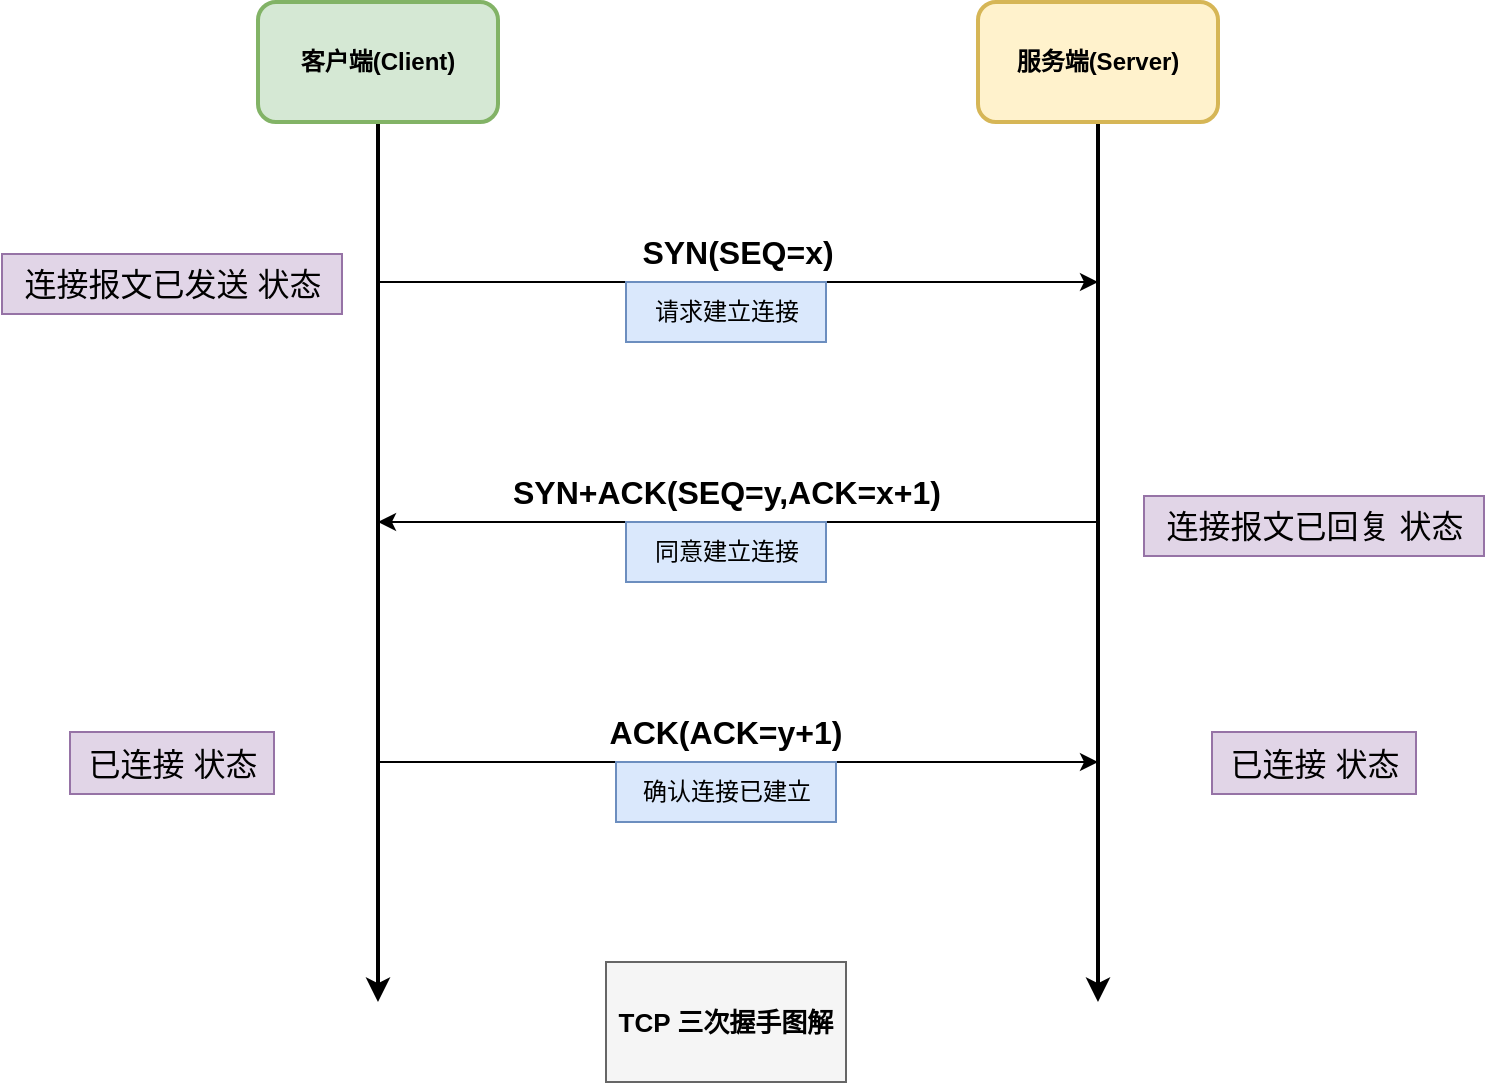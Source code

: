 <mxfile version="22.0.3" type="device">
  <diagram name="第 1 页" id="Svec4tVXWx9Wei24nEk4">
    <mxGraphModel dx="1036" dy="614" grid="0" gridSize="10" guides="1" tooltips="1" connect="1" arrows="1" fold="1" page="1" pageScale="1" pageWidth="827" pageHeight="1169" math="0" shadow="0">
      <root>
        <mxCell id="0" />
        <mxCell id="1" parent="0" />
        <mxCell id="eQVJC1ec3yRUTI4JGWvA-5" style="rounded=0;orthogonalLoop=1;jettySize=auto;html=1;exitX=0.5;exitY=1;exitDx=0;exitDy=0;fontStyle=0;strokeWidth=2;" parent="1" source="eQVJC1ec3yRUTI4JGWvA-3" edge="1">
          <mxGeometry relative="1" as="geometry">
            <mxPoint x="217" y="560" as="targetPoint" />
          </mxGeometry>
        </mxCell>
        <mxCell id="eQVJC1ec3yRUTI4JGWvA-3" value="&lt;b&gt;客户端(Client)&lt;/b&gt;" style="rounded=1;whiteSpace=wrap;html=1;fillColor=#d5e8d4;strokeColor=#82b366;strokeWidth=2;" parent="1" vertex="1">
          <mxGeometry x="157" y="60" width="120" height="60" as="geometry" />
        </mxCell>
        <mxCell id="eQVJC1ec3yRUTI4JGWvA-16" style="edgeStyle=orthogonalEdgeStyle;rounded=0;orthogonalLoop=1;jettySize=auto;html=1;strokeWidth=2;" parent="1" source="eQVJC1ec3yRUTI4JGWvA-4" edge="1">
          <mxGeometry relative="1" as="geometry">
            <mxPoint x="577" y="560" as="targetPoint" />
          </mxGeometry>
        </mxCell>
        <mxCell id="eQVJC1ec3yRUTI4JGWvA-4" value="&lt;b&gt;服务端(Server)&lt;/b&gt;" style="rounded=1;whiteSpace=wrap;html=1;fillColor=#fff2cc;strokeColor=#d6b656;strokeWidth=2;" parent="1" vertex="1">
          <mxGeometry x="517" y="60" width="120" height="60" as="geometry" />
        </mxCell>
        <mxCell id="eQVJC1ec3yRUTI4JGWvA-9" value="" style="endArrow=classic;html=1;rounded=0;strokeWidth=1;" parent="1" edge="1">
          <mxGeometry width="50" height="50" relative="1" as="geometry">
            <mxPoint x="217" y="200" as="sourcePoint" />
            <mxPoint x="577" y="200" as="targetPoint" />
          </mxGeometry>
        </mxCell>
        <mxCell id="eQVJC1ec3yRUTI4JGWvA-10" value="&lt;b&gt;&lt;font style=&quot;font-size: 16px;&quot;&gt;SYN(SEQ=x)&lt;/font&gt;&lt;/b&gt;" style="text;html=1;strokeColor=none;fillColor=none;align=center;verticalAlign=middle;whiteSpace=wrap;rounded=0;rotation=0;" parent="1" vertex="1">
          <mxGeometry x="367" y="170" width="60" height="30" as="geometry" />
        </mxCell>
        <mxCell id="eQVJC1ec3yRUTI4JGWvA-13" value="&lt;b style=&quot;border-color: var(--border-color);&quot;&gt;&lt;font style=&quot;border-color: var(--border-color); font-size: 16px;&quot;&gt;SYN+ACK(SEQ=y,ACK=x+1)&lt;/font&gt;&lt;/b&gt;" style="text;html=1;align=center;verticalAlign=middle;resizable=0;points=[];autosize=1;strokeColor=none;fillColor=none;rotation=0;" parent="1" vertex="1">
          <mxGeometry x="271" y="290" width="240" height="30" as="geometry" />
        </mxCell>
        <mxCell id="eQVJC1ec3yRUTI4JGWvA-14" value="" style="endArrow=classic;html=1;rounded=0;" parent="1" edge="1">
          <mxGeometry width="50" height="50" relative="1" as="geometry">
            <mxPoint x="577" y="320" as="sourcePoint" />
            <mxPoint x="217" y="320" as="targetPoint" />
          </mxGeometry>
        </mxCell>
        <mxCell id="eQVJC1ec3yRUTI4JGWvA-17" value="" style="endArrow=classic;html=1;rounded=0;" parent="1" edge="1">
          <mxGeometry width="50" height="50" relative="1" as="geometry">
            <mxPoint x="217" y="440" as="sourcePoint" />
            <mxPoint x="577" y="440" as="targetPoint" />
          </mxGeometry>
        </mxCell>
        <mxCell id="eQVJC1ec3yRUTI4JGWvA-18" value="&lt;b&gt;&lt;font style=&quot;font-size: 16px;&quot;&gt;ACK(ACK=y+1)&lt;/font&gt;&lt;/b&gt;" style="text;html=1;strokeColor=none;fillColor=none;align=center;verticalAlign=middle;whiteSpace=wrap;rounded=0;rotation=0;" parent="1" vertex="1">
          <mxGeometry x="359" y="410" width="64" height="30" as="geometry" />
        </mxCell>
        <mxCell id="eQVJC1ec3yRUTI4JGWvA-22" value="" style="rounded=0;whiteSpace=wrap;html=1;fillColor=#f5f5f5;strokeColor=#666666;fontColor=#333333;" parent="1" vertex="1">
          <mxGeometry x="331" y="540" width="120" height="60" as="geometry" />
        </mxCell>
        <mxCell id="eQVJC1ec3yRUTI4JGWvA-21" value="&lt;b&gt;&lt;font style=&quot;font-size: 13px;&quot;&gt;TCP 三次握手图解&lt;/font&gt;&lt;/b&gt;" style="text;html=1;strokeColor=none;fillColor=none;align=center;verticalAlign=middle;whiteSpace=wrap;rounded=0;" parent="1" vertex="1">
          <mxGeometry x="336" y="555" width="110" height="30" as="geometry" />
        </mxCell>
        <mxCell id="eQVJC1ec3yRUTI4JGWvA-23" value="请求建立连接" style="text;html=1;align=center;verticalAlign=middle;resizable=0;points=[];autosize=1;strokeColor=#6c8ebf;fillColor=#dae8fc;" parent="1" vertex="1">
          <mxGeometry x="341" y="200" width="100" height="30" as="geometry" />
        </mxCell>
        <mxCell id="eQVJC1ec3yRUTI4JGWvA-24" value="同意建立连接" style="text;html=1;align=center;verticalAlign=middle;resizable=0;points=[];autosize=1;strokeColor=#6c8ebf;fillColor=#dae8fc;" parent="1" vertex="1">
          <mxGeometry x="341" y="320" width="100" height="30" as="geometry" />
        </mxCell>
        <mxCell id="eQVJC1ec3yRUTI4JGWvA-25" value="确认连接已建立" style="text;html=1;align=center;verticalAlign=middle;resizable=0;points=[];autosize=1;strokeColor=#6c8ebf;fillColor=#dae8fc;rounded=0;" parent="1" vertex="1">
          <mxGeometry x="336" y="440" width="110" height="30" as="geometry" />
        </mxCell>
        <mxCell id="eQVJC1ec3yRUTI4JGWvA-26" value="&lt;font style=&quot;font-size: 16px;&quot;&gt;连接报文已发送 状态&lt;/font&gt;" style="text;html=1;align=center;verticalAlign=middle;resizable=0;points=[];autosize=1;strokeColor=#9673a6;fillColor=#e1d5e7;" parent="1" vertex="1">
          <mxGeometry x="29" y="186" width="170" height="30" as="geometry" />
        </mxCell>
        <mxCell id="eQVJC1ec3yRUTI4JGWvA-27" value="&lt;font style=&quot;font-size: 16px;&quot;&gt;连接报文已回复 状态&lt;/font&gt;" style="text;html=1;align=center;verticalAlign=middle;resizable=0;points=[];autosize=1;fillColor=#e1d5e7;strokeColor=#9673a6;" parent="1" vertex="1">
          <mxGeometry x="600" y="307" width="170" height="30" as="geometry" />
        </mxCell>
        <mxCell id="eQVJC1ec3yRUTI4JGWvA-30" value="&lt;font style=&quot;font-size: 16px;&quot;&gt;已连接 状态&lt;/font&gt;" style="text;html=1;align=center;verticalAlign=middle;resizable=0;points=[];autosize=1;fillColor=#e1d5e7;strokeColor=#9673a6;" parent="1" vertex="1">
          <mxGeometry x="63" y="425" width="102" height="31" as="geometry" />
        </mxCell>
        <mxCell id="eQVJC1ec3yRUTI4JGWvA-32" value="&lt;font style=&quot;font-size: 16px;&quot;&gt;已连接 状态&lt;/font&gt;" style="text;html=1;align=center;verticalAlign=middle;resizable=0;points=[];autosize=1;fillColor=#e1d5e7;strokeColor=#9673a6;" parent="1" vertex="1">
          <mxGeometry x="634" y="425" width="102" height="31" as="geometry" />
        </mxCell>
      </root>
    </mxGraphModel>
  </diagram>
</mxfile>
